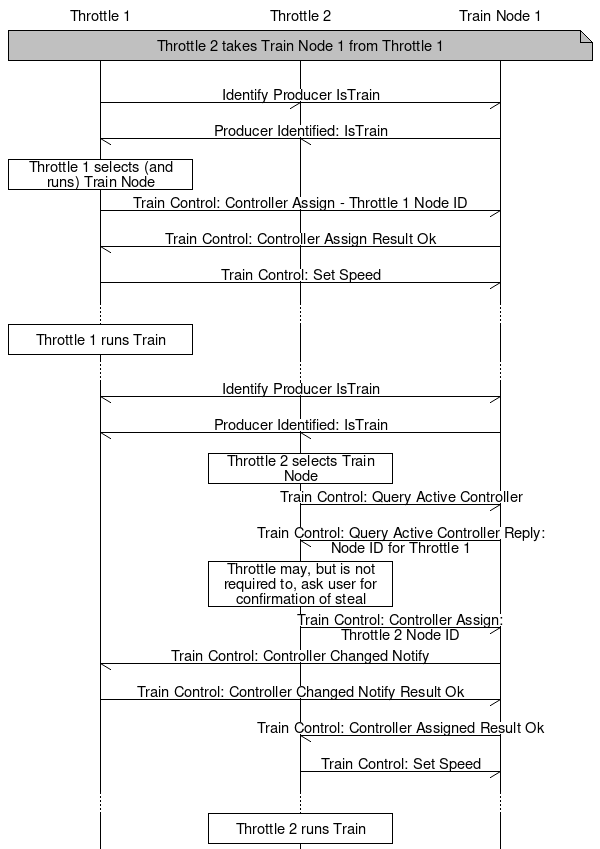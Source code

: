 # Assigning a controller then stealing it from another throttle.

msc {
     hscale = "1";
     "Throttle 1", "Throttle 2", "Train Node 1";
     
     "Throttle 1" note "Train Node 1"      [ label = "Throttle 2 takes Train Node 1 from Throttle 1", textbgcolour="#c0c0c0" ];
     |||;
     "Throttle 1" -> *                            [ label = "Identify Producer IsTrain" ];
     * <- "Train Node 1"                          [ label = "Producer Identified: IsTrain" ];
     "Throttle 1" box "Throttle 1"               [ label = "Throttle 1 selects (and runs) Train Node" ];
     "Throttle 1" -> "Train Node 1"               [ label = "Train Control: Controller Assign - Throttle 1 Node ID" ];
     "Throttle 1" <- "Train Node 1"               [ label = "Train Control: Controller Assign Result Ok" ];
     "Throttle 1" -> "Train Node 1"               [ label = "Train Control: Set Speed" ];
     ...;
     "Throttle 1" box "Throttle 1"		  [ label = "Throttle 1 runs Train" ];
     ...;
     "Throttle 2" -> *                            [ label = "Identify Producer IsTrain" ];
     * <- "Train Node 1"                          [ label = "Producer Identified: IsTrain" ];
     "Throttle 2" box "Throttle 2"                [ label = "Throttle 2 selects Train Node" ];
     "Throttle 2" -> "Train Node 1"               [ label = "Train Control: Query Active Controller" ];
     "Throttle 2" <- "Train Node 1"               [ label = "Train Control: Query Active Controller Reply:\nNode ID for Throttle 1" ];
     "Throttle 2" box "Throttle 2"                [ label = "Throttle may, but is not required to, ask user for confirmation of steal" ];
     "Throttle 2" -> "Train Node 1"               [ label = "Train Control: Controller Assign:\nThrottle 2 Node ID" ];
     "Train Node 1" -> "Throttle 1"	          [ label = "Train Control: Controller Changed Notify" ];
     "Throttle 1" -> "Train Node 1"               [ label = "Train Control: Controller Changed Notify Result Ok" ];
     "Throttle 2" <- "Train Node 1"               [ label = "Train Control: Controller Assigned Result Ok" ];
     "Throttle 2" -> "Train Node 1"               [ label = "Train Control: Set Speed" ];
     ...;
     "Throttle 2" box "Throttle 2"		  [ label = "Throttle 2 runs Train" ];
}
